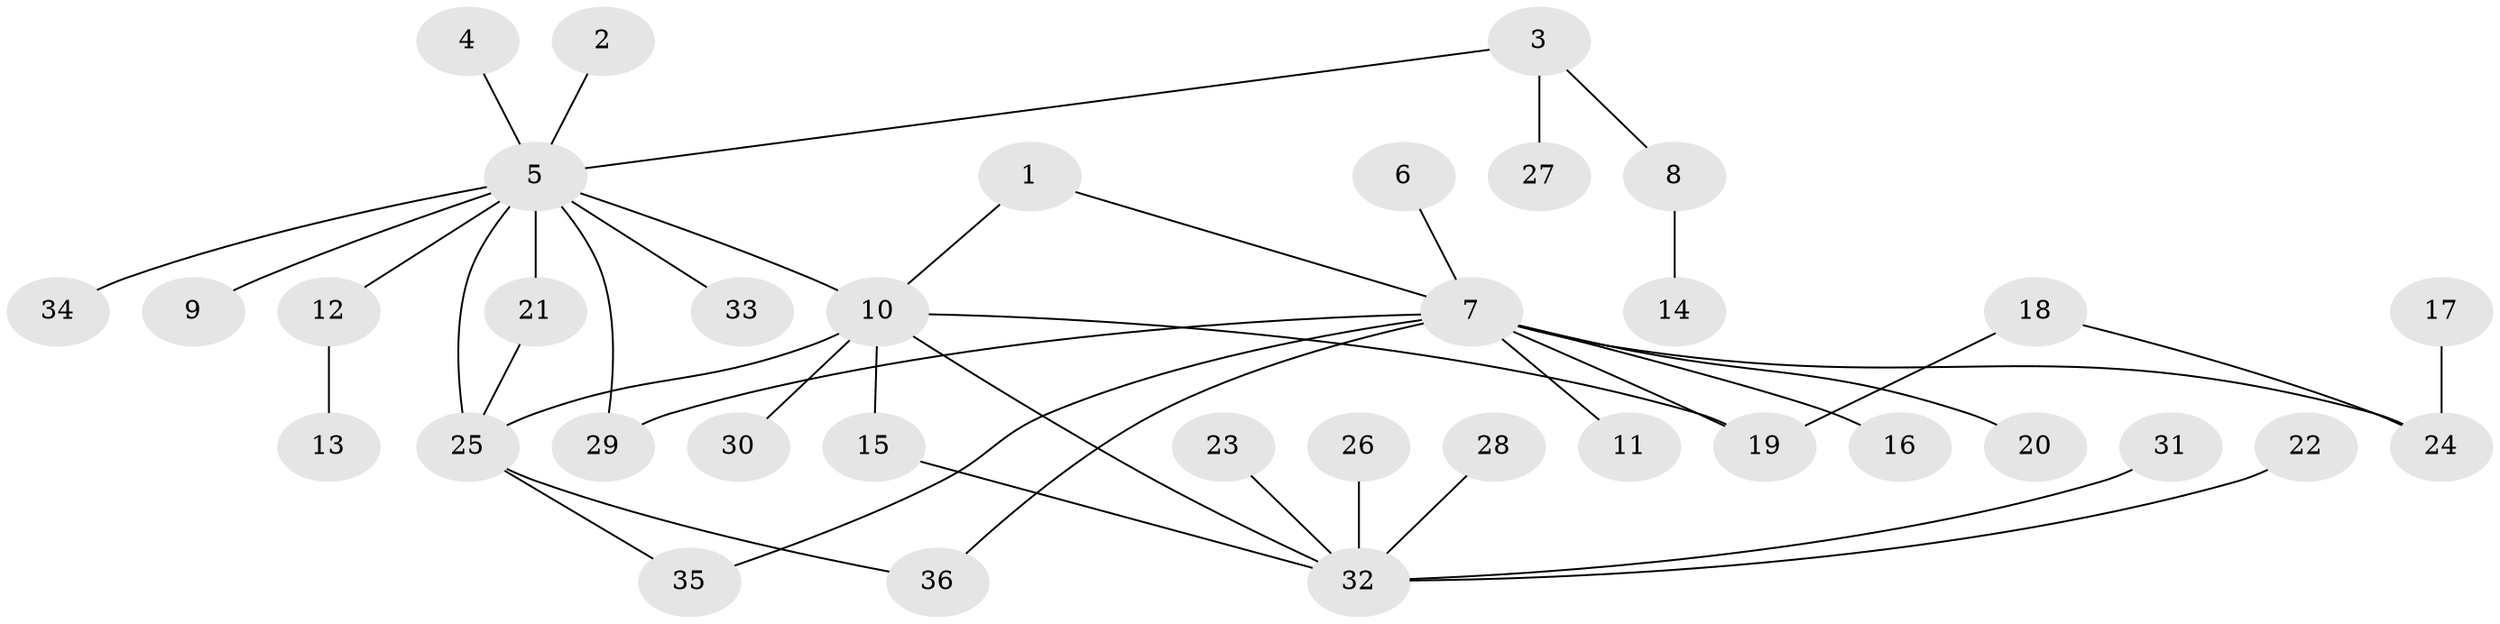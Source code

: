 // original degree distribution, {8: 0.03636363636363636, 2: 0.2, 12: 0.01818181818181818, 1: 0.5636363636363636, 3: 0.10909090909090909, 11: 0.01818181818181818, 4: 0.03636363636363636, 6: 0.01818181818181818}
// Generated by graph-tools (version 1.1) at 2025/36/03/04/25 23:36:43]
// undirected, 36 vertices, 43 edges
graph export_dot {
  node [color=gray90,style=filled];
  1;
  2;
  3;
  4;
  5;
  6;
  7;
  8;
  9;
  10;
  11;
  12;
  13;
  14;
  15;
  16;
  17;
  18;
  19;
  20;
  21;
  22;
  23;
  24;
  25;
  26;
  27;
  28;
  29;
  30;
  31;
  32;
  33;
  34;
  35;
  36;
  1 -- 7 [weight=1.0];
  1 -- 10 [weight=1.0];
  2 -- 5 [weight=1.0];
  3 -- 5 [weight=1.0];
  3 -- 8 [weight=1.0];
  3 -- 27 [weight=1.0];
  4 -- 5 [weight=1.0];
  5 -- 9 [weight=1.0];
  5 -- 10 [weight=1.0];
  5 -- 12 [weight=1.0];
  5 -- 21 [weight=1.0];
  5 -- 25 [weight=1.0];
  5 -- 29 [weight=1.0];
  5 -- 33 [weight=1.0];
  5 -- 34 [weight=1.0];
  6 -- 7 [weight=1.0];
  7 -- 11 [weight=1.0];
  7 -- 16 [weight=1.0];
  7 -- 19 [weight=1.0];
  7 -- 20 [weight=1.0];
  7 -- 24 [weight=1.0];
  7 -- 29 [weight=1.0];
  7 -- 35 [weight=1.0];
  7 -- 36 [weight=1.0];
  8 -- 14 [weight=1.0];
  10 -- 15 [weight=1.0];
  10 -- 19 [weight=1.0];
  10 -- 25 [weight=1.0];
  10 -- 30 [weight=1.0];
  10 -- 32 [weight=1.0];
  12 -- 13 [weight=1.0];
  15 -- 32 [weight=1.0];
  17 -- 24 [weight=1.0];
  18 -- 19 [weight=1.0];
  18 -- 24 [weight=1.0];
  21 -- 25 [weight=1.0];
  22 -- 32 [weight=1.0];
  23 -- 32 [weight=1.0];
  25 -- 35 [weight=1.0];
  25 -- 36 [weight=1.0];
  26 -- 32 [weight=1.0];
  28 -- 32 [weight=1.0];
  31 -- 32 [weight=1.0];
}
